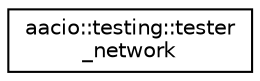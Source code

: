 digraph "Graphical Class Hierarchy"
{
  edge [fontname="Helvetica",fontsize="10",labelfontname="Helvetica",labelfontsize="10"];
  node [fontname="Helvetica",fontsize="10",shape=record];
  rankdir="LR";
  Node0 [label="aacio::testing::tester\l_network",height=0.2,width=0.4,color="black", fillcolor="white", style="filled",URL="$classaacio_1_1testing_1_1tester__network.html",tooltip="The tester_network class provides a simplistic virtual P2P network connecting testing_blockchains tog..."];
}

